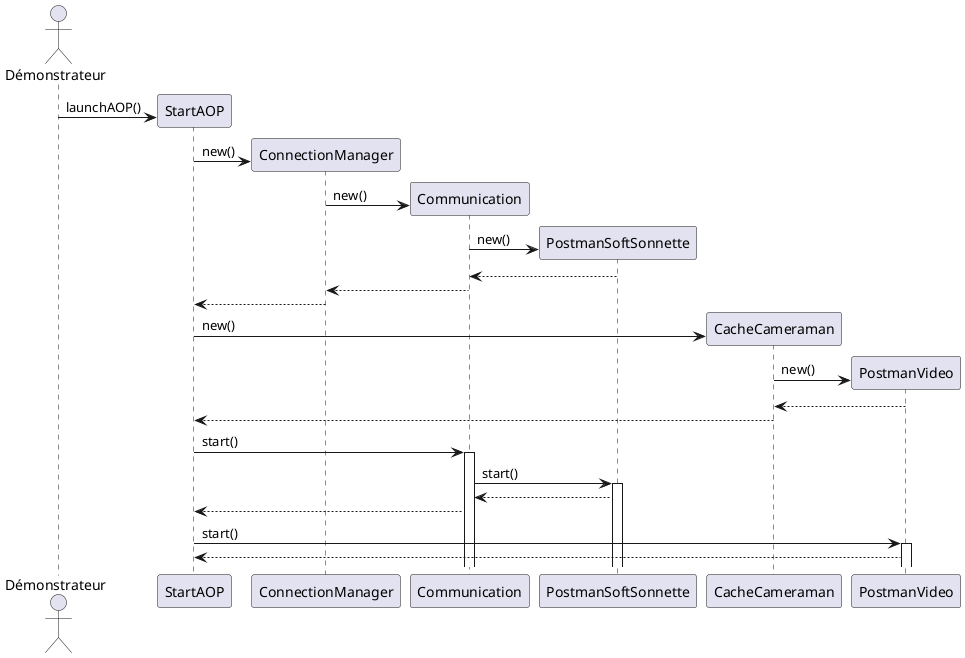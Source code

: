 @startuml

actor Démonstrateur

create StartAOP
Démonstrateur -> StartAOP: launchAOP()
create ConnectionManager
StartAOP -> ConnectionManager : new()
create Communication
ConnectionManager -> Communication : new()
create PostmanSoftSonnette
Communication -> PostmanSoftSonnette : new()
PostmanSoftSonnette --> Communication 
Communication -->  ConnectionManager 
ConnectionManager --> StartAOP 


create CacheCameraman
StartAOP -> CacheCameraman : new()
create PostmanVideo
CacheCameraman -> PostmanVideo : new()
PostmanVideo --> CacheCameraman 
CacheCameraman --> StartAOP


StartAOP -> Communication : start()
activate Communication

Communication -> PostmanSoftSonnette : start()
activate PostmanSoftSonnette
PostmanSoftSonnette --> Communication :
Communication --> StartAOP :

StartAOP -> PostmanVideo : start()
activate PostmanVideo
PostmanVideo --> StartAOP 


@enduml
